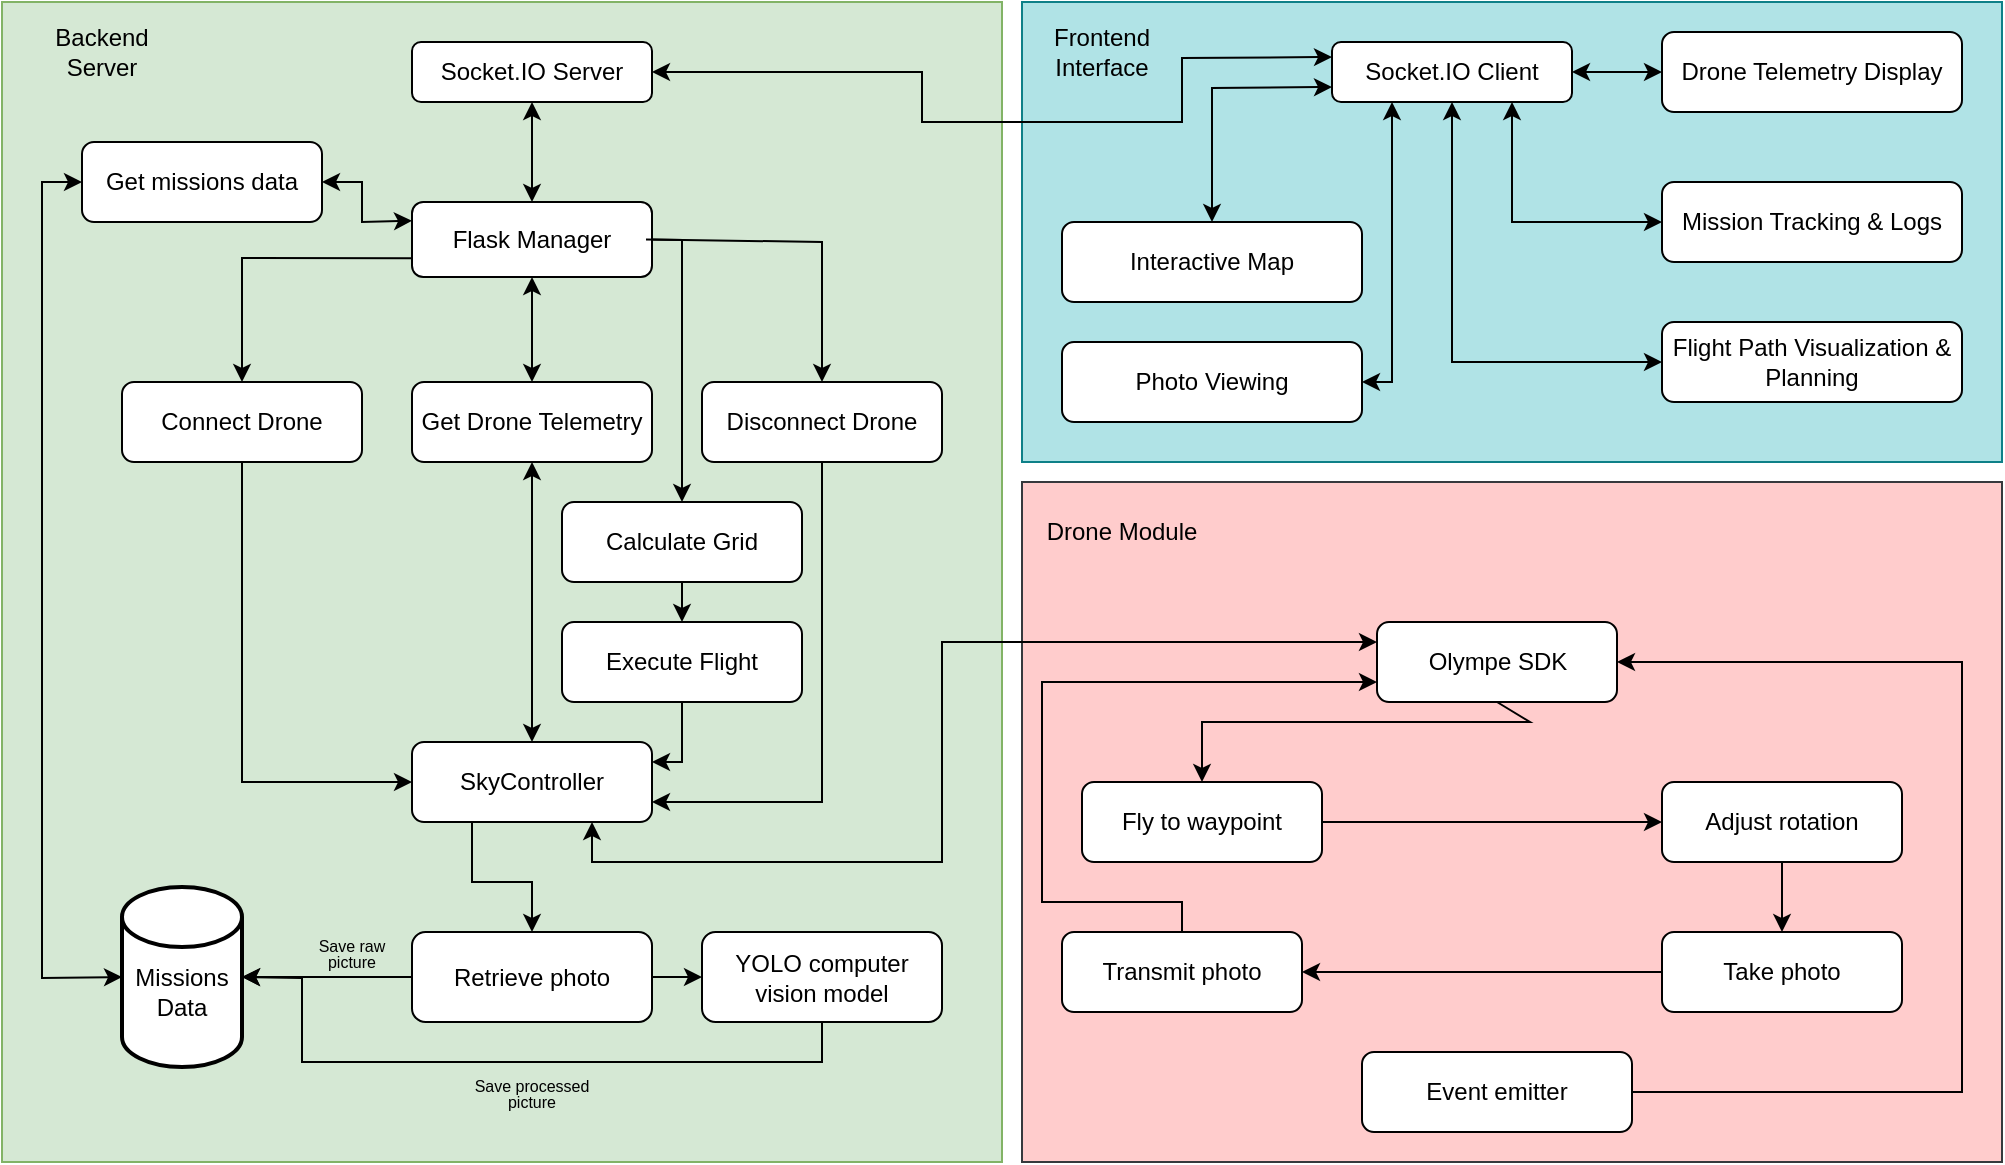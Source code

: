 <mxfile version="27.0.1">
  <diagram id="C5RBs43oDa-KdzZeNtuy" name="Page-1">
    <mxGraphModel dx="2008" dy="646" grid="1" gridSize="10" guides="1" tooltips="1" connect="1" arrows="1" fold="1" page="1" pageScale="1" pageWidth="827" pageHeight="1169" math="0" shadow="0">
      <root>
        <mxCell id="WIyWlLk6GJQsqaUBKTNV-0" />
        <mxCell id="WIyWlLk6GJQsqaUBKTNV-1" parent="WIyWlLk6GJQsqaUBKTNV-0" />
        <mxCell id="asMy0PvWTPp3YbjhJUl--8" value="" style="rounded=0;whiteSpace=wrap;html=1;fillColor=#b0e3e6;strokeColor=#0e8088;" vertex="1" parent="WIyWlLk6GJQsqaUBKTNV-1">
          <mxGeometry x="160" y="40" width="490" height="230" as="geometry" />
        </mxCell>
        <mxCell id="asMy0PvWTPp3YbjhJUl--15" value="" style="rounded=0;whiteSpace=wrap;html=1;fillColor=#d5e8d4;strokeColor=#82b366;labelBackgroundColor=none;" vertex="1" parent="WIyWlLk6GJQsqaUBKTNV-1">
          <mxGeometry x="-350" y="40" width="500" height="580" as="geometry" />
        </mxCell>
        <mxCell id="asMy0PvWTPp3YbjhJUl--16" value="" style="rounded=0;whiteSpace=wrap;html=1;fillColor=#ffcccc;strokeColor=#36393d;" vertex="1" parent="WIyWlLk6GJQsqaUBKTNV-1">
          <mxGeometry x="160" y="280" width="490" height="340" as="geometry" />
        </mxCell>
        <mxCell id="asMy0PvWTPp3YbjhJUl--17" value="Backend Server" style="text;html=1;align=center;verticalAlign=middle;whiteSpace=wrap;rounded=0;" vertex="1" parent="WIyWlLk6GJQsqaUBKTNV-1">
          <mxGeometry x="-340" y="40" width="80" height="50" as="geometry" />
        </mxCell>
        <mxCell id="asMy0PvWTPp3YbjhJUl--18" value="Frontend Interface" style="text;html=1;align=center;verticalAlign=middle;whiteSpace=wrap;rounded=0;" vertex="1" parent="WIyWlLk6GJQsqaUBKTNV-1">
          <mxGeometry x="160" y="40" width="80" height="50" as="geometry" />
        </mxCell>
        <mxCell id="asMy0PvWTPp3YbjhJUl--19" value="Drone Module" style="text;html=1;align=center;verticalAlign=middle;whiteSpace=wrap;rounded=0;" vertex="1" parent="WIyWlLk6GJQsqaUBKTNV-1">
          <mxGeometry x="170" y="280" width="80" height="50" as="geometry" />
        </mxCell>
        <mxCell id="asMy0PvWTPp3YbjhJUl--20" value="Socket.IO Server" style="rounded=1;whiteSpace=wrap;html=1;" vertex="1" parent="WIyWlLk6GJQsqaUBKTNV-1">
          <mxGeometry x="-145" y="60" width="120" height="30" as="geometry" />
        </mxCell>
        <mxCell id="asMy0PvWTPp3YbjhJUl--21" value="Socket.IO Client" style="rounded=1;whiteSpace=wrap;html=1;" vertex="1" parent="WIyWlLk6GJQsqaUBKTNV-1">
          <mxGeometry x="315" y="60" width="120" height="30" as="geometry" />
        </mxCell>
        <mxCell id="asMy0PvWTPp3YbjhJUl--23" value="" style="endArrow=classic;startArrow=classic;html=1;rounded=0;exitX=1;exitY=0.5;exitDx=0;exitDy=0;entryX=0;entryY=0.25;entryDx=0;entryDy=0;" edge="1" parent="WIyWlLk6GJQsqaUBKTNV-1" source="asMy0PvWTPp3YbjhJUl--20" target="asMy0PvWTPp3YbjhJUl--21">
          <mxGeometry width="50" height="50" relative="1" as="geometry">
            <mxPoint x="30" y="210" as="sourcePoint" />
            <mxPoint x="80" y="160" as="targetPoint" />
            <Array as="points">
              <mxPoint x="110" y="75" />
              <mxPoint x="110" y="100" />
              <mxPoint x="240" y="100" />
              <mxPoint x="240" y="68" />
            </Array>
          </mxGeometry>
        </mxCell>
        <mxCell id="asMy0PvWTPp3YbjhJUl--24" value="Photo Viewing" style="rounded=1;whiteSpace=wrap;html=1;" vertex="1" parent="WIyWlLk6GJQsqaUBKTNV-1">
          <mxGeometry x="180" y="210" width="150" height="40" as="geometry" />
        </mxCell>
        <mxCell id="asMy0PvWTPp3YbjhJUl--25" value="Mission Tracking &amp;amp; Logs" style="rounded=1;whiteSpace=wrap;html=1;" vertex="1" parent="WIyWlLk6GJQsqaUBKTNV-1">
          <mxGeometry x="480" y="130" width="150" height="40" as="geometry" />
        </mxCell>
        <mxCell id="asMy0PvWTPp3YbjhJUl--26" value="Drone Telemetry Display" style="rounded=1;whiteSpace=wrap;html=1;" vertex="1" parent="WIyWlLk6GJQsqaUBKTNV-1">
          <mxGeometry x="480" y="55" width="150" height="40" as="geometry" />
        </mxCell>
        <mxCell id="asMy0PvWTPp3YbjhJUl--27" value="Interactive Map" style="rounded=1;whiteSpace=wrap;html=1;" vertex="1" parent="WIyWlLk6GJQsqaUBKTNV-1">
          <mxGeometry x="180" y="150" width="150" height="40" as="geometry" />
        </mxCell>
        <mxCell id="asMy0PvWTPp3YbjhJUl--28" value="Flight Path Visualization &amp;amp; Planning" style="rounded=1;whiteSpace=wrap;html=1;" vertex="1" parent="WIyWlLk6GJQsqaUBKTNV-1">
          <mxGeometry x="480" y="200" width="150" height="40" as="geometry" />
        </mxCell>
        <mxCell id="asMy0PvWTPp3YbjhJUl--42" value="Olympe SDK" style="rounded=1;whiteSpace=wrap;html=1;" vertex="1" parent="WIyWlLk6GJQsqaUBKTNV-1">
          <mxGeometry x="337.5" y="350" width="120" height="40" as="geometry" />
        </mxCell>
        <mxCell id="asMy0PvWTPp3YbjhJUl--43" value="Flask Manager" style="rounded=1;whiteSpace=wrap;html=1;" vertex="1" parent="WIyWlLk6GJQsqaUBKTNV-1">
          <mxGeometry x="-145" y="140" width="120" height="37.5" as="geometry" />
        </mxCell>
        <mxCell id="asMy0PvWTPp3YbjhJUl--48" value="&lt;div&gt;&lt;br&gt;&lt;/div&gt;&lt;div&gt;Missions Data&lt;/div&gt;" style="strokeWidth=2;html=1;shape=mxgraph.flowchart.database;whiteSpace=wrap;rounded=0;strokeColor=default;align=center;verticalAlign=middle;fontFamily=Helvetica;fontSize=12;fontColor=default;fillColor=default;" vertex="1" parent="WIyWlLk6GJQsqaUBKTNV-1">
          <mxGeometry x="-290" y="482.5" width="60" height="90" as="geometry" />
        </mxCell>
        <mxCell id="asMy0PvWTPp3YbjhJUl--49" value="Connect Drone" style="rounded=1;whiteSpace=wrap;html=1;strokeColor=default;align=center;verticalAlign=middle;fontFamily=Helvetica;fontSize=12;fontColor=default;fillColor=default;" vertex="1" parent="WIyWlLk6GJQsqaUBKTNV-1">
          <mxGeometry x="-290" y="230" width="120" height="40" as="geometry" />
        </mxCell>
        <mxCell id="asMy0PvWTPp3YbjhJUl--56" value="" style="endArrow=classic;startArrow=classic;html=1;rounded=0;fontFamily=Helvetica;fontSize=12;fontColor=default;exitX=0.5;exitY=0;exitDx=0;exitDy=0;entryX=0.5;entryY=1;entryDx=0;entryDy=0;" edge="1" parent="WIyWlLk6GJQsqaUBKTNV-1" source="asMy0PvWTPp3YbjhJUl--43" target="asMy0PvWTPp3YbjhJUl--20">
          <mxGeometry width="50" height="50" relative="1" as="geometry">
            <mxPoint x="220" y="320" as="sourcePoint" />
            <mxPoint x="270" y="270" as="targetPoint" />
          </mxGeometry>
        </mxCell>
        <mxCell id="asMy0PvWTPp3YbjhJUl--139" value="" style="edgeStyle=orthogonalEdgeStyle;rounded=0;orthogonalLoop=1;jettySize=auto;html=1;fontFamily=Helvetica;fontSize=12;fontColor=default;entryX=1;entryY=0.75;entryDx=0;entryDy=0;exitX=0.5;exitY=1;exitDx=0;exitDy=0;" edge="1" parent="WIyWlLk6GJQsqaUBKTNV-1" source="asMy0PvWTPp3YbjhJUl--63" target="asMy0PvWTPp3YbjhJUl--64">
          <mxGeometry relative="1" as="geometry" />
        </mxCell>
        <mxCell id="asMy0PvWTPp3YbjhJUl--63" value="Disconnect Drone" style="rounded=1;whiteSpace=wrap;html=1;strokeColor=default;align=center;verticalAlign=middle;fontFamily=Helvetica;fontSize=12;fontColor=default;fillColor=default;" vertex="1" parent="WIyWlLk6GJQsqaUBKTNV-1">
          <mxGeometry y="230" width="120" height="40" as="geometry" />
        </mxCell>
        <mxCell id="asMy0PvWTPp3YbjhJUl--64" value="SkyController" style="rounded=1;whiteSpace=wrap;html=1;strokeColor=default;align=center;verticalAlign=middle;fontFamily=Helvetica;fontSize=12;fontColor=default;fillColor=default;" vertex="1" parent="WIyWlLk6GJQsqaUBKTNV-1">
          <mxGeometry x="-145" y="410" width="120" height="40" as="geometry" />
        </mxCell>
        <mxCell id="asMy0PvWTPp3YbjhJUl--65" value="Get Drone Telemetry" style="rounded=1;whiteSpace=wrap;html=1;strokeColor=default;align=center;verticalAlign=middle;fontFamily=Helvetica;fontSize=12;fontColor=default;fillColor=default;" vertex="1" parent="WIyWlLk6GJQsqaUBKTNV-1">
          <mxGeometry x="-145" y="230" width="120" height="40" as="geometry" />
        </mxCell>
        <mxCell id="asMy0PvWTPp3YbjhJUl--66" value="Calculate Grid" style="rounded=1;whiteSpace=wrap;html=1;strokeColor=default;align=center;verticalAlign=middle;fontFamily=Helvetica;fontSize=12;fontColor=default;fillColor=default;" vertex="1" parent="WIyWlLk6GJQsqaUBKTNV-1">
          <mxGeometry x="-70" y="290" width="120" height="40" as="geometry" />
        </mxCell>
        <mxCell id="asMy0PvWTPp3YbjhJUl--67" value="Execute Flight" style="rounded=1;whiteSpace=wrap;html=1;strokeColor=default;align=center;verticalAlign=middle;fontFamily=Helvetica;fontSize=12;fontColor=default;fillColor=default;" vertex="1" parent="WIyWlLk6GJQsqaUBKTNV-1">
          <mxGeometry x="-70" y="350" width="120" height="40" as="geometry" />
        </mxCell>
        <mxCell id="asMy0PvWTPp3YbjhJUl--76" value="" style="endArrow=classic;startArrow=classic;html=1;rounded=0;fontFamily=Helvetica;fontSize=12;fontColor=default;exitX=0.75;exitY=1;exitDx=0;exitDy=0;entryX=0;entryY=0.25;entryDx=0;entryDy=0;" edge="1" parent="WIyWlLk6GJQsqaUBKTNV-1" source="asMy0PvWTPp3YbjhJUl--64" target="asMy0PvWTPp3YbjhJUl--42">
          <mxGeometry width="50" height="50" relative="1" as="geometry">
            <mxPoint x="-60" y="530" as="sourcePoint" />
            <mxPoint x="-10" y="480" as="targetPoint" />
            <Array as="points">
              <mxPoint x="-55" y="470" />
              <mxPoint x="120" y="470" />
              <mxPoint x="120" y="370" />
              <mxPoint x="120" y="360" />
            </Array>
          </mxGeometry>
        </mxCell>
        <mxCell id="asMy0PvWTPp3YbjhJUl--77" value="" style="endArrow=classic;html=1;rounded=0;fontFamily=Helvetica;fontSize=12;fontColor=default;exitX=0.5;exitY=1;exitDx=0;exitDy=0;entryX=0;entryY=0.5;entryDx=0;entryDy=0;" edge="1" parent="WIyWlLk6GJQsqaUBKTNV-1" source="asMy0PvWTPp3YbjhJUl--49" target="asMy0PvWTPp3YbjhJUl--64">
          <mxGeometry width="50" height="50" relative="1" as="geometry">
            <mxPoint x="220" y="370" as="sourcePoint" />
            <mxPoint x="270" y="320" as="targetPoint" />
            <Array as="points">
              <mxPoint x="-230" y="430" />
            </Array>
          </mxGeometry>
        </mxCell>
        <mxCell id="asMy0PvWTPp3YbjhJUl--80" value="" style="endArrow=classic;html=1;rounded=0;fontFamily=Helvetica;fontSize=12;fontColor=default;exitX=0.5;exitY=1;exitDx=0;exitDy=0;entryX=1;entryY=0.25;entryDx=0;entryDy=0;" edge="1" parent="WIyWlLk6GJQsqaUBKTNV-1" source="asMy0PvWTPp3YbjhJUl--67" target="asMy0PvWTPp3YbjhJUl--64">
          <mxGeometry width="50" height="50" relative="1" as="geometry">
            <mxPoint x="220" y="370" as="sourcePoint" />
            <mxPoint x="270" y="320" as="targetPoint" />
            <Array as="points">
              <mxPoint x="-10" y="420" />
            </Array>
          </mxGeometry>
        </mxCell>
        <mxCell id="asMy0PvWTPp3YbjhJUl--82" value="" style="endArrow=classic;startArrow=classic;html=1;rounded=0;fontFamily=Helvetica;fontSize=12;fontColor=default;exitX=0.5;exitY=1;exitDx=0;exitDy=0;entryX=0.5;entryY=0;entryDx=0;entryDy=0;" edge="1" parent="WIyWlLk6GJQsqaUBKTNV-1" source="asMy0PvWTPp3YbjhJUl--65" target="asMy0PvWTPp3YbjhJUl--64">
          <mxGeometry width="50" height="50" relative="1" as="geometry">
            <mxPoint x="220" y="370" as="sourcePoint" />
            <mxPoint x="270" y="320" as="targetPoint" />
          </mxGeometry>
        </mxCell>
        <mxCell id="asMy0PvWTPp3YbjhJUl--83" value="" style="endArrow=classic;startArrow=classic;html=1;rounded=0;fontFamily=Helvetica;fontSize=12;fontColor=default;exitX=0.5;exitY=0;exitDx=0;exitDy=0;entryX=0.5;entryY=1;entryDx=0;entryDy=0;" edge="1" parent="WIyWlLk6GJQsqaUBKTNV-1" source="asMy0PvWTPp3YbjhJUl--65" target="asMy0PvWTPp3YbjhJUl--43">
          <mxGeometry width="50" height="50" relative="1" as="geometry">
            <mxPoint x="220" y="370" as="sourcePoint" />
            <mxPoint x="270" y="320" as="targetPoint" />
          </mxGeometry>
        </mxCell>
        <mxCell id="asMy0PvWTPp3YbjhJUl--91" value="" style="edgeStyle=orthogonalEdgeStyle;rounded=0;orthogonalLoop=1;jettySize=auto;html=1;fontFamily=Helvetica;fontSize=12;fontColor=default;" edge="1" parent="WIyWlLk6GJQsqaUBKTNV-1" source="asMy0PvWTPp3YbjhJUl--85" target="asMy0PvWTPp3YbjhJUl--86">
          <mxGeometry relative="1" as="geometry" />
        </mxCell>
        <mxCell id="asMy0PvWTPp3YbjhJUl--85" value="Fly to waypoint" style="rounded=1;whiteSpace=wrap;html=1;strokeColor=default;align=center;verticalAlign=middle;fontFamily=Helvetica;fontSize=12;fontColor=default;fillColor=default;" vertex="1" parent="WIyWlLk6GJQsqaUBKTNV-1">
          <mxGeometry x="190" y="430" width="120" height="40" as="geometry" />
        </mxCell>
        <mxCell id="asMy0PvWTPp3YbjhJUl--92" value="" style="edgeStyle=orthogonalEdgeStyle;rounded=0;orthogonalLoop=1;jettySize=auto;html=1;fontFamily=Helvetica;fontSize=12;fontColor=default;" edge="1" parent="WIyWlLk6GJQsqaUBKTNV-1" source="asMy0PvWTPp3YbjhJUl--86" target="asMy0PvWTPp3YbjhJUl--87">
          <mxGeometry relative="1" as="geometry" />
        </mxCell>
        <mxCell id="asMy0PvWTPp3YbjhJUl--86" value="Adjust rotation" style="rounded=1;whiteSpace=wrap;html=1;strokeColor=default;align=center;verticalAlign=middle;fontFamily=Helvetica;fontSize=12;fontColor=default;fillColor=default;" vertex="1" parent="WIyWlLk6GJQsqaUBKTNV-1">
          <mxGeometry x="480" y="430" width="120" height="40" as="geometry" />
        </mxCell>
        <mxCell id="asMy0PvWTPp3YbjhJUl--93" value="" style="edgeStyle=orthogonalEdgeStyle;rounded=0;orthogonalLoop=1;jettySize=auto;html=1;fontFamily=Helvetica;fontSize=12;fontColor=default;" edge="1" parent="WIyWlLk6GJQsqaUBKTNV-1" source="asMy0PvWTPp3YbjhJUl--87" target="asMy0PvWTPp3YbjhJUl--89">
          <mxGeometry relative="1" as="geometry" />
        </mxCell>
        <mxCell id="asMy0PvWTPp3YbjhJUl--87" value="Take photo" style="rounded=1;whiteSpace=wrap;html=1;strokeColor=default;align=center;verticalAlign=middle;fontFamily=Helvetica;fontSize=12;fontColor=default;fillColor=default;" vertex="1" parent="WIyWlLk6GJQsqaUBKTNV-1">
          <mxGeometry x="480" y="505" width="120" height="40" as="geometry" />
        </mxCell>
        <mxCell id="asMy0PvWTPp3YbjhJUl--89" value="Transmit photo" style="rounded=1;whiteSpace=wrap;html=1;strokeColor=default;align=center;verticalAlign=middle;fontFamily=Helvetica;fontSize=12;fontColor=default;fillColor=default;" vertex="1" parent="WIyWlLk6GJQsqaUBKTNV-1">
          <mxGeometry x="180" y="505" width="120" height="40" as="geometry" />
        </mxCell>
        <mxCell id="asMy0PvWTPp3YbjhJUl--90" value="" style="endArrow=classic;html=1;rounded=0;fontFamily=Helvetica;fontSize=12;fontColor=default;exitX=0.5;exitY=1;exitDx=0;exitDy=0;entryX=0.5;entryY=0;entryDx=0;entryDy=0;" edge="1" parent="WIyWlLk6GJQsqaUBKTNV-1" source="asMy0PvWTPp3YbjhJUl--42" target="asMy0PvWTPp3YbjhJUl--85">
          <mxGeometry width="50" height="50" relative="1" as="geometry">
            <mxPoint x="220" y="370" as="sourcePoint" />
            <mxPoint x="270" y="320" as="targetPoint" />
            <Array as="points">
              <mxPoint x="414" y="400" />
              <mxPoint x="250" y="400" />
            </Array>
          </mxGeometry>
        </mxCell>
        <mxCell id="asMy0PvWTPp3YbjhJUl--96" value="" style="endArrow=classic;html=1;rounded=0;fontFamily=Helvetica;fontSize=12;fontColor=default;exitX=0.5;exitY=0;exitDx=0;exitDy=0;entryX=0;entryY=0.75;entryDx=0;entryDy=0;" edge="1" parent="WIyWlLk6GJQsqaUBKTNV-1" source="asMy0PvWTPp3YbjhJUl--89" target="asMy0PvWTPp3YbjhJUl--42">
          <mxGeometry width="50" height="50" relative="1" as="geometry">
            <mxPoint x="220" y="370" as="sourcePoint" />
            <mxPoint x="270" y="320" as="targetPoint" />
            <Array as="points">
              <mxPoint x="240" y="490" />
              <mxPoint x="170" y="490" />
              <mxPoint x="170" y="380" />
            </Array>
          </mxGeometry>
        </mxCell>
        <mxCell id="asMy0PvWTPp3YbjhJUl--98" value="" style="edgeStyle=orthogonalEdgeStyle;rounded=0;orthogonalLoop=1;jettySize=auto;html=1;fontFamily=Helvetica;fontSize=12;fontColor=default;entryX=1;entryY=0.5;entryDx=0;entryDy=0;entryPerimeter=0;" edge="1" parent="WIyWlLk6GJQsqaUBKTNV-1" source="asMy0PvWTPp3YbjhJUl--97" target="asMy0PvWTPp3YbjhJUl--48">
          <mxGeometry relative="1" as="geometry" />
        </mxCell>
        <mxCell id="asMy0PvWTPp3YbjhJUl--106" value="" style="edgeStyle=orthogonalEdgeStyle;rounded=0;orthogonalLoop=1;jettySize=auto;html=1;fontFamily=Helvetica;fontSize=12;fontColor=default;" edge="1" parent="WIyWlLk6GJQsqaUBKTNV-1" source="asMy0PvWTPp3YbjhJUl--97" target="asMy0PvWTPp3YbjhJUl--105">
          <mxGeometry relative="1" as="geometry" />
        </mxCell>
        <mxCell id="asMy0PvWTPp3YbjhJUl--97" value="Retrieve photo" style="rounded=1;whiteSpace=wrap;html=1;strokeColor=default;align=center;verticalAlign=middle;fontFamily=Helvetica;fontSize=12;fontColor=default;fillColor=default;" vertex="1" parent="WIyWlLk6GJQsqaUBKTNV-1">
          <mxGeometry x="-145" y="505" width="120" height="45" as="geometry" />
        </mxCell>
        <mxCell id="asMy0PvWTPp3YbjhJUl--100" value="Event emitter" style="rounded=1;whiteSpace=wrap;html=1;strokeColor=default;align=center;verticalAlign=middle;fontFamily=Helvetica;fontSize=12;fontColor=default;fillColor=default;" vertex="1" parent="WIyWlLk6GJQsqaUBKTNV-1">
          <mxGeometry x="330" y="565" width="135" height="40" as="geometry" />
        </mxCell>
        <mxCell id="asMy0PvWTPp3YbjhJUl--103" value="" style="endArrow=classic;html=1;rounded=0;fontFamily=Helvetica;fontSize=12;fontColor=default;exitX=1;exitY=0.5;exitDx=0;exitDy=0;entryX=1;entryY=0.5;entryDx=0;entryDy=0;" edge="1" parent="WIyWlLk6GJQsqaUBKTNV-1" source="asMy0PvWTPp3YbjhJUl--100" target="asMy0PvWTPp3YbjhJUl--42">
          <mxGeometry width="50" height="50" relative="1" as="geometry">
            <mxPoint x="220" y="560" as="sourcePoint" />
            <mxPoint x="270" y="510" as="targetPoint" />
            <Array as="points">
              <mxPoint x="630" y="585" />
              <mxPoint x="630" y="370" />
            </Array>
          </mxGeometry>
        </mxCell>
        <mxCell id="asMy0PvWTPp3YbjhJUl--104" value="" style="endArrow=classic;html=1;rounded=0;fontFamily=Helvetica;fontSize=12;fontColor=default;exitX=0.25;exitY=1;exitDx=0;exitDy=0;entryX=0.5;entryY=0;entryDx=0;entryDy=0;" edge="1" parent="WIyWlLk6GJQsqaUBKTNV-1" source="asMy0PvWTPp3YbjhJUl--64" target="asMy0PvWTPp3YbjhJUl--97">
          <mxGeometry width="50" height="50" relative="1" as="geometry">
            <mxPoint x="220" y="560" as="sourcePoint" />
            <mxPoint x="270" y="510" as="targetPoint" />
            <Array as="points">
              <mxPoint x="-115" y="480" />
              <mxPoint x="-85" y="480" />
            </Array>
          </mxGeometry>
        </mxCell>
        <mxCell id="asMy0PvWTPp3YbjhJUl--105" value="YOLO computer vision model" style="rounded=1;whiteSpace=wrap;html=1;strokeColor=default;align=center;verticalAlign=middle;fontFamily=Helvetica;fontSize=12;fontColor=default;fillColor=default;" vertex="1" parent="WIyWlLk6GJQsqaUBKTNV-1">
          <mxGeometry y="505" width="120" height="45" as="geometry" />
        </mxCell>
        <mxCell id="asMy0PvWTPp3YbjhJUl--109" value="" style="endArrow=classic;html=1;rounded=0;fontFamily=Helvetica;fontSize=12;fontColor=default;exitX=0.5;exitY=1;exitDx=0;exitDy=0;entryX=1;entryY=0.5;entryDx=0;entryDy=0;entryPerimeter=0;" edge="1" parent="WIyWlLk6GJQsqaUBKTNV-1" source="asMy0PvWTPp3YbjhJUl--105" target="asMy0PvWTPp3YbjhJUl--48">
          <mxGeometry width="50" height="50" relative="1" as="geometry">
            <mxPoint x="220" y="390" as="sourcePoint" />
            <mxPoint x="270" y="340" as="targetPoint" />
            <Array as="points">
              <mxPoint x="60" y="570" />
              <mxPoint x="-160" y="570" />
              <mxPoint x="-200" y="570" />
              <mxPoint x="-200" y="528" />
            </Array>
          </mxGeometry>
        </mxCell>
        <mxCell id="asMy0PvWTPp3YbjhJUl--110" value="&lt;div style=&quot;line-height: 60%;&quot;&gt;&lt;font style=&quot;font-size: 8px; line-height: 60%;&quot;&gt;Save raw picture&lt;/font&gt;&lt;/div&gt;" style="text;html=1;align=center;verticalAlign=middle;whiteSpace=wrap;rounded=0;fontFamily=Helvetica;fontSize=12;fontColor=default;" vertex="1" parent="WIyWlLk6GJQsqaUBKTNV-1">
          <mxGeometry x="-205" y="500" width="60" height="30" as="geometry" />
        </mxCell>
        <mxCell id="asMy0PvWTPp3YbjhJUl--112" value="&lt;div style=&quot;line-height: 60%;&quot;&gt;&lt;div&gt;&lt;font style=&quot;font-size: 8px; line-height: 60%;&quot;&gt;Save processed picture&lt;/font&gt;&lt;/div&gt;&lt;/div&gt;" style="text;html=1;align=center;verticalAlign=middle;whiteSpace=wrap;rounded=0;fontFamily=Helvetica;fontSize=12;fontColor=default;" vertex="1" parent="WIyWlLk6GJQsqaUBKTNV-1">
          <mxGeometry x="-115" y="570" width="60" height="30" as="geometry" />
        </mxCell>
        <mxCell id="asMy0PvWTPp3YbjhJUl--118" value="Get missions data" style="rounded=1;whiteSpace=wrap;html=1;strokeColor=default;align=center;verticalAlign=middle;fontFamily=Helvetica;fontSize=12;fontColor=default;fillColor=default;" vertex="1" parent="WIyWlLk6GJQsqaUBKTNV-1">
          <mxGeometry x="-310" y="110" width="120" height="40" as="geometry" />
        </mxCell>
        <mxCell id="asMy0PvWTPp3YbjhJUl--120" value="" style="endArrow=classic;startArrow=classic;html=1;rounded=0;fontFamily=Helvetica;fontSize=12;fontColor=default;entryX=0;entryY=0.5;entryDx=0;entryDy=0;exitX=0;exitY=0.5;exitDx=0;exitDy=0;exitPerimeter=0;" edge="1" parent="WIyWlLk6GJQsqaUBKTNV-1" source="asMy0PvWTPp3YbjhJUl--48" target="asMy0PvWTPp3YbjhJUl--118">
          <mxGeometry width="50" height="50" relative="1" as="geometry">
            <mxPoint x="180" y="370" as="sourcePoint" />
            <mxPoint x="230" y="320" as="targetPoint" />
            <Array as="points">
              <mxPoint x="-330" y="528" />
              <mxPoint x="-330" y="130" />
            </Array>
          </mxGeometry>
        </mxCell>
        <mxCell id="asMy0PvWTPp3YbjhJUl--121" value="" style="endArrow=classic;html=1;rounded=0;fontFamily=Helvetica;fontSize=12;fontColor=default;exitX=1;exitY=0.5;exitDx=0;exitDy=0;entryX=0.5;entryY=0;entryDx=0;entryDy=0;" edge="1" parent="WIyWlLk6GJQsqaUBKTNV-1" source="asMy0PvWTPp3YbjhJUl--43" target="asMy0PvWTPp3YbjhJUl--63">
          <mxGeometry width="50" height="50" relative="1" as="geometry">
            <mxPoint x="180" y="370" as="sourcePoint" />
            <mxPoint x="230" y="320" as="targetPoint" />
            <Array as="points">
              <mxPoint x="60" y="160" />
            </Array>
          </mxGeometry>
        </mxCell>
        <mxCell id="asMy0PvWTPp3YbjhJUl--123" value="" style="endArrow=classic;html=1;rounded=0;fontFamily=Helvetica;fontSize=12;fontColor=default;exitX=0;exitY=0.75;exitDx=0;exitDy=0;entryX=0.5;entryY=0;entryDx=0;entryDy=0;" edge="1" parent="WIyWlLk6GJQsqaUBKTNV-1" source="asMy0PvWTPp3YbjhJUl--43" target="asMy0PvWTPp3YbjhJUl--49">
          <mxGeometry width="50" height="50" relative="1" as="geometry">
            <mxPoint x="180" y="370" as="sourcePoint" />
            <mxPoint x="230" y="320" as="targetPoint" />
            <Array as="points">
              <mxPoint x="-230" y="168" />
            </Array>
          </mxGeometry>
        </mxCell>
        <mxCell id="asMy0PvWTPp3YbjhJUl--125" value="" style="endArrow=classic;startArrow=classic;html=1;rounded=0;fontFamily=Helvetica;fontSize=12;fontColor=default;exitX=1;exitY=0.5;exitDx=0;exitDy=0;entryX=0;entryY=0.25;entryDx=0;entryDy=0;" edge="1" parent="WIyWlLk6GJQsqaUBKTNV-1" source="asMy0PvWTPp3YbjhJUl--118" target="asMy0PvWTPp3YbjhJUl--43">
          <mxGeometry width="50" height="50" relative="1" as="geometry">
            <mxPoint x="180" y="370" as="sourcePoint" />
            <mxPoint x="230" y="320" as="targetPoint" />
            <Array as="points">
              <mxPoint x="-170" y="130" />
              <mxPoint x="-170" y="150" />
            </Array>
          </mxGeometry>
        </mxCell>
        <mxCell id="asMy0PvWTPp3YbjhJUl--130" value="" style="endArrow=classic;startArrow=classic;html=1;rounded=0;fontFamily=Helvetica;fontSize=12;fontColor=default;exitX=0.5;exitY=0;exitDx=0;exitDy=0;entryX=0;entryY=0.75;entryDx=0;entryDy=0;" edge="1" parent="WIyWlLk6GJQsqaUBKTNV-1" source="asMy0PvWTPp3YbjhJUl--27" target="asMy0PvWTPp3YbjhJUl--21">
          <mxGeometry width="50" height="50" relative="1" as="geometry">
            <mxPoint x="180" y="370" as="sourcePoint" />
            <mxPoint x="230" y="320" as="targetPoint" />
            <Array as="points">
              <mxPoint x="255" y="130" />
              <mxPoint x="255" y="83" />
            </Array>
          </mxGeometry>
        </mxCell>
        <mxCell id="asMy0PvWTPp3YbjhJUl--131" value="" style="endArrow=classic;startArrow=classic;html=1;rounded=0;fontFamily=Helvetica;fontSize=12;fontColor=default;exitX=1;exitY=0.5;exitDx=0;exitDy=0;entryX=0;entryY=0.5;entryDx=0;entryDy=0;" edge="1" parent="WIyWlLk6GJQsqaUBKTNV-1" source="asMy0PvWTPp3YbjhJUl--21" target="asMy0PvWTPp3YbjhJUl--26">
          <mxGeometry width="50" height="50" relative="1" as="geometry">
            <mxPoint x="265" y="160" as="sourcePoint" />
            <mxPoint x="385" y="100" as="targetPoint" />
            <Array as="points">
              <mxPoint x="460" y="75" />
            </Array>
          </mxGeometry>
        </mxCell>
        <mxCell id="asMy0PvWTPp3YbjhJUl--132" value="" style="endArrow=classic;startArrow=classic;html=1;rounded=0;fontFamily=Helvetica;fontSize=12;fontColor=default;exitX=0.75;exitY=1;exitDx=0;exitDy=0;entryX=0;entryY=0.5;entryDx=0;entryDy=0;" edge="1" parent="WIyWlLk6GJQsqaUBKTNV-1" source="asMy0PvWTPp3YbjhJUl--21" target="asMy0PvWTPp3YbjhJUl--25">
          <mxGeometry width="50" height="50" relative="1" as="geometry">
            <mxPoint x="445" y="85" as="sourcePoint" />
            <mxPoint x="490" y="85" as="targetPoint" />
            <Array as="points">
              <mxPoint x="405" y="150" />
            </Array>
          </mxGeometry>
        </mxCell>
        <mxCell id="asMy0PvWTPp3YbjhJUl--133" value="" style="endArrow=classic;startArrow=classic;html=1;rounded=0;fontFamily=Helvetica;fontSize=12;fontColor=default;exitX=0.5;exitY=1;exitDx=0;exitDy=0;entryX=0;entryY=0.5;entryDx=0;entryDy=0;" edge="1" parent="WIyWlLk6GJQsqaUBKTNV-1" source="asMy0PvWTPp3YbjhJUl--21" target="asMy0PvWTPp3YbjhJUl--28">
          <mxGeometry width="50" height="50" relative="1" as="geometry">
            <mxPoint x="415" y="100" as="sourcePoint" />
            <mxPoint x="490" y="137" as="targetPoint" />
            <Array as="points">
              <mxPoint x="375" y="220" />
            </Array>
          </mxGeometry>
        </mxCell>
        <mxCell id="asMy0PvWTPp3YbjhJUl--136" value="" style="endArrow=classic;startArrow=classic;html=1;rounded=0;fontFamily=Helvetica;fontSize=12;fontColor=default;exitX=1;exitY=0.5;exitDx=0;exitDy=0;entryX=0.25;entryY=1;entryDx=0;entryDy=0;" edge="1" parent="WIyWlLk6GJQsqaUBKTNV-1" source="asMy0PvWTPp3YbjhJUl--24" target="asMy0PvWTPp3YbjhJUl--21">
          <mxGeometry width="50" height="50" relative="1" as="geometry">
            <mxPoint x="180" y="370" as="sourcePoint" />
            <mxPoint x="230" y="320" as="targetPoint" />
            <Array as="points">
              <mxPoint x="345" y="230" />
            </Array>
          </mxGeometry>
        </mxCell>
        <mxCell id="asMy0PvWTPp3YbjhJUl--137" value="" style="endArrow=classic;html=1;rounded=0;fontFamily=Helvetica;fontSize=12;fontColor=default;exitX=1;exitY=0.5;exitDx=0;exitDy=0;entryX=0.5;entryY=0;entryDx=0;entryDy=0;" edge="1" parent="WIyWlLk6GJQsqaUBKTNV-1" target="asMy0PvWTPp3YbjhJUl--66">
          <mxGeometry width="50" height="50" relative="1" as="geometry">
            <mxPoint x="-28" y="158.75" as="sourcePoint" />
            <mxPoint x="-13" y="280" as="targetPoint" />
            <Array as="points">
              <mxPoint x="-10" y="159" />
            </Array>
          </mxGeometry>
        </mxCell>
        <mxCell id="asMy0PvWTPp3YbjhJUl--138" value="" style="endArrow=classic;html=1;rounded=0;fontFamily=Helvetica;fontSize=12;fontColor=default;exitX=0.5;exitY=1;exitDx=0;exitDy=0;entryX=0.5;entryY=0;entryDx=0;entryDy=0;" edge="1" parent="WIyWlLk6GJQsqaUBKTNV-1" source="asMy0PvWTPp3YbjhJUl--66" target="asMy0PvWTPp3YbjhJUl--67">
          <mxGeometry width="50" height="50" relative="1" as="geometry">
            <mxPoint x="110" y="350" as="sourcePoint" />
            <mxPoint x="160" y="300" as="targetPoint" />
          </mxGeometry>
        </mxCell>
      </root>
    </mxGraphModel>
  </diagram>
</mxfile>
